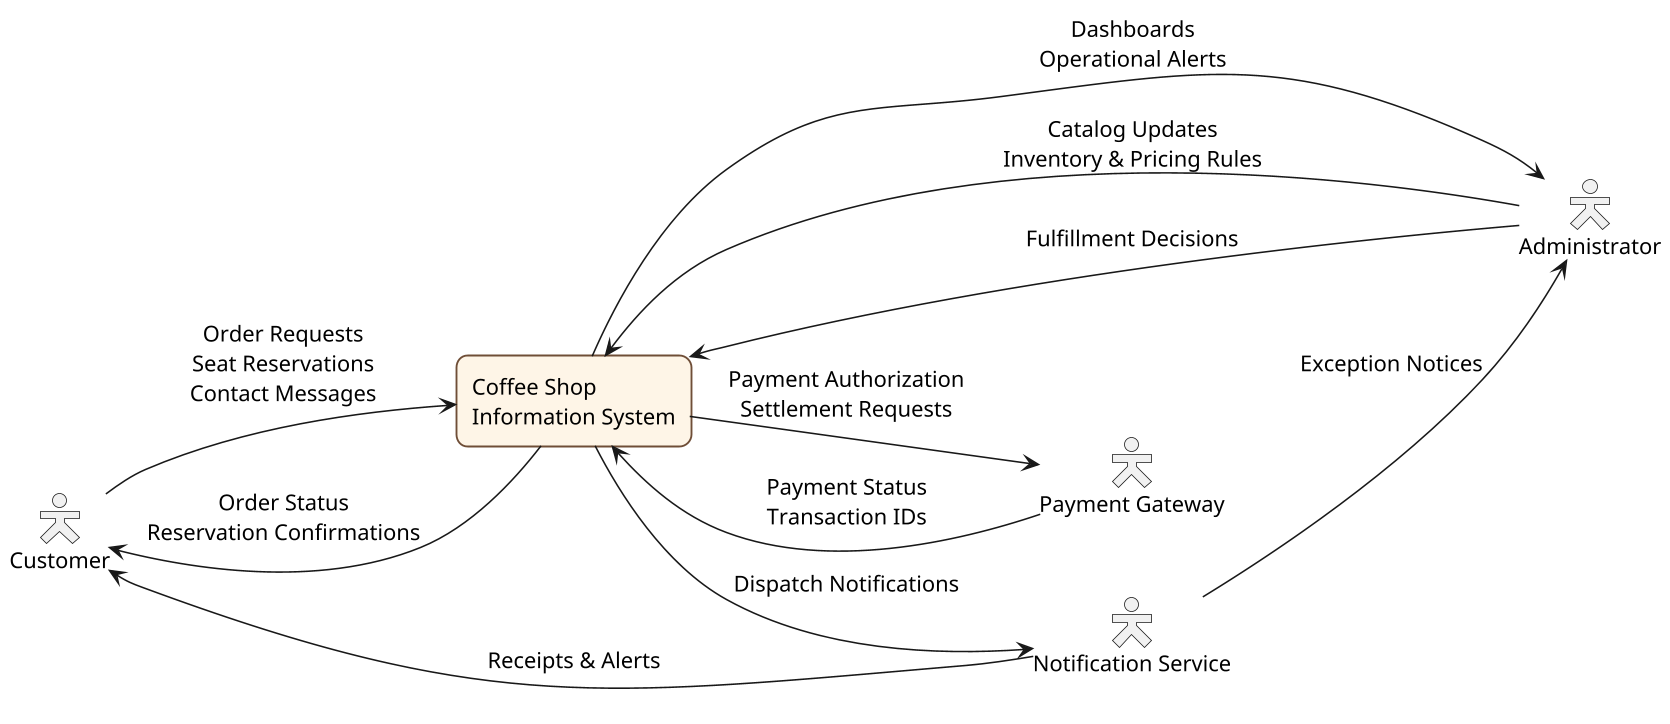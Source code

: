 @startuml Level_0_DFD
' Coffee Shop Level 0 Data Flow Diagram
skinparam defaultFontName "Arial"
skinparam defaultFontSize 14
skinparam dpi 150
skinparam shadowing false
skinparam nodesep 40
skinparam ranksep 45
skinparam rectangle {
  BackgroundColor #FEF5E7
  BorderColor #6F4E37
  RoundCorner 15
  BorderThickness 1.2
}
skinparam actorStyle hollow
left to right direction

actor "Customer" as Customer
actor "Administrator" as Admin
actor "Payment Gateway" as Payment
actor "Notification Service" as Notifier

rectangle "Coffee Shop\nInformation System" as System

Customer --> System : Order Requests\nSeat Reservations\nContact Messages
System --> Customer : Order Status\nReservation Confirmations

Admin --> System : Catalog Updates\nInventory & Pricing Rules
Admin --> System : Fulfillment Decisions
System --> Admin : Dashboards\nOperational Alerts

System --> Payment : Payment Authorization\nSettlement Requests
Payment --> System : Payment Status\nTransaction IDs

System --> Notifier : Dispatch Notifications
Notifier --> Customer : Receipts & Alerts
Notifier --> Admin : Exception Notices

@enduml
